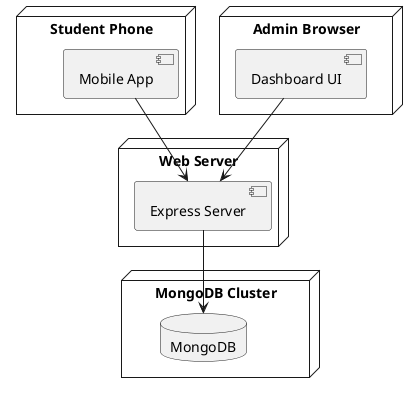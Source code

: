 @startuml

'=============================
' DEPLOYMENT DIAGRAM
'=============================
node "Student Phone" {
  component "Mobile App"
}

node "Admin Browser" {
  component "Dashboard UI"
}

node "Web Server" {
  component "Express Server"
}

node "MongoDB Cluster" {
  database "MongoDB"
}

"Mobile App" --> "Express Server"
"Dashboard UI" --> "Express Server"
"Express Server" --> "MongoDB"

@enduml
